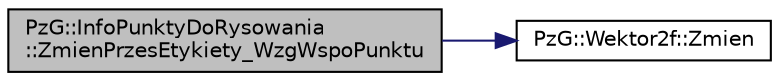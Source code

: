 digraph "PzG::InfoPunktyDoRysowania::ZmienPrzesEtykiety_WzgWspoPunktu"
{
 // LATEX_PDF_SIZE
  edge [fontname="Helvetica",fontsize="10",labelfontname="Helvetica",labelfontsize="10"];
  node [fontname="Helvetica",fontsize="10",shape=record];
  rankdir="LR";
  Node1 [label="PzG::InfoPunktyDoRysowania\l::ZmienPrzesEtykiety_WzgWspoPunktu",height=0.2,width=0.4,color="black", fillcolor="grey75", style="filled", fontcolor="black",tooltip="Zmienia współrzędne etykiety względem współrzędnych punktu."];
  Node1 -> Node2 [color="midnightblue",fontsize="10",style="solid",fontname="Helvetica"];
  Node2 [label="PzG::Wektor2f::Zmien",height=0.2,width=0.4,color="black", fillcolor="white", style="filled",URL="$class_pz_g_1_1_wektor2f.html#a2279ab3874a203d0a5b84d323c6876ec",tooltip="Modyfikuje współrzędne wektora."];
}
